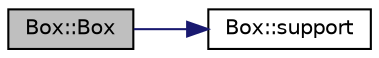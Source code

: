 digraph "Box::Box"
{
  edge [fontname="Helvetica",fontsize="10",labelfontname="Helvetica",labelfontsize="10"];
  node [fontname="Helvetica",fontsize="10",shape=record];
  rankdir="LR";
  Node1 [label="Box::Box",height=0.2,width=0.4,color="black", fillcolor="grey75", style="filled", fontcolor="black"];
  Node1 -> Node2 [color="midnightblue",fontsize="10",style="solid",fontname="Helvetica"];
  Node2 [label="Box::support",height=0.2,width=0.4,color="black", fillcolor="white", style="filled",URL="$class_box.html#aefea5ff44fb0bae5912f35c78d283472"];
}
